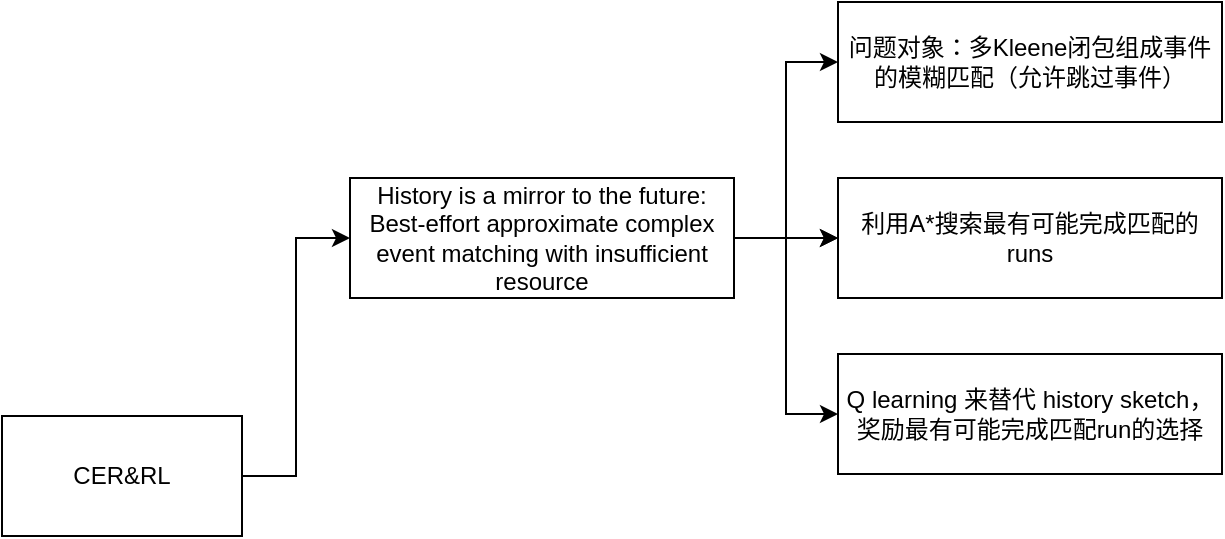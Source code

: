 <mxfile version="24.7.3" type="github">
  <diagram name="第 1 页" id="O8hsLUw52cin_FRzYxNW">
    <mxGraphModel dx="1026" dy="651" grid="0" gridSize="10" guides="1" tooltips="1" connect="1" arrows="1" fold="1" page="0" pageScale="1" pageWidth="1200" pageHeight="1920" math="0" shadow="0">
      <root>
        <mxCell id="0" />
        <mxCell id="1" parent="0" />
        <mxCell id="wioiAYtGRYJXvaGIT6RL-3" value="" style="edgeStyle=orthogonalEdgeStyle;rounded=0;orthogonalLoop=1;jettySize=auto;html=1;entryX=0;entryY=0.5;entryDx=0;entryDy=0;" edge="1" parent="1" source="wioiAYtGRYJXvaGIT6RL-1" target="wioiAYtGRYJXvaGIT6RL-2">
          <mxGeometry relative="1" as="geometry" />
        </mxCell>
        <mxCell id="wioiAYtGRYJXvaGIT6RL-1" value="CER&amp;amp;RL" style="rounded=0;whiteSpace=wrap;html=1;" vertex="1" parent="1">
          <mxGeometry x="207" y="228" width="120" height="60" as="geometry" />
        </mxCell>
        <mxCell id="wioiAYtGRYJXvaGIT6RL-5" value="" style="edgeStyle=orthogonalEdgeStyle;rounded=0;orthogonalLoop=1;jettySize=auto;html=1;entryX=0;entryY=0.5;entryDx=0;entryDy=0;" edge="1" parent="1" source="wioiAYtGRYJXvaGIT6RL-2" target="wioiAYtGRYJXvaGIT6RL-4">
          <mxGeometry relative="1" as="geometry" />
        </mxCell>
        <mxCell id="wioiAYtGRYJXvaGIT6RL-7" value="" style="edgeStyle=orthogonalEdgeStyle;rounded=0;orthogonalLoop=1;jettySize=auto;html=1;" edge="1" parent="1" source="wioiAYtGRYJXvaGIT6RL-2" target="wioiAYtGRYJXvaGIT6RL-6">
          <mxGeometry relative="1" as="geometry" />
        </mxCell>
        <mxCell id="wioiAYtGRYJXvaGIT6RL-8" value="" style="edgeStyle=orthogonalEdgeStyle;rounded=0;orthogonalLoop=1;jettySize=auto;html=1;" edge="1" parent="1" source="wioiAYtGRYJXvaGIT6RL-2" target="wioiAYtGRYJXvaGIT6RL-6">
          <mxGeometry relative="1" as="geometry" />
        </mxCell>
        <mxCell id="wioiAYtGRYJXvaGIT6RL-10" style="edgeStyle=orthogonalEdgeStyle;rounded=0;orthogonalLoop=1;jettySize=auto;html=1;entryX=0;entryY=0.5;entryDx=0;entryDy=0;" edge="1" parent="1" source="wioiAYtGRYJXvaGIT6RL-2" target="wioiAYtGRYJXvaGIT6RL-9">
          <mxGeometry relative="1" as="geometry" />
        </mxCell>
        <mxCell id="wioiAYtGRYJXvaGIT6RL-2" value="History is a mirror to the future: Best-effort approximate complex event matching with insufficient resource" style="rounded=0;whiteSpace=wrap;html=1;" vertex="1" parent="1">
          <mxGeometry x="381" y="109" width="192" height="60" as="geometry" />
        </mxCell>
        <mxCell id="wioiAYtGRYJXvaGIT6RL-4" value="问题对象：多Kleene闭包组成事件的模糊匹配（允许跳过事件）" style="rounded=0;whiteSpace=wrap;html=1;" vertex="1" parent="1">
          <mxGeometry x="625" y="21" width="192" height="60" as="geometry" />
        </mxCell>
        <mxCell id="wioiAYtGRYJXvaGIT6RL-6" value="利用A*搜索最有可能完成匹配的runs" style="rounded=0;whiteSpace=wrap;html=1;" vertex="1" parent="1">
          <mxGeometry x="625" y="109" width="192" height="60" as="geometry" />
        </mxCell>
        <mxCell id="wioiAYtGRYJXvaGIT6RL-9" value="Q learning 来替代 history sketch，奖励最有可能完成匹配run的选择" style="rounded=0;whiteSpace=wrap;html=1;" vertex="1" parent="1">
          <mxGeometry x="625" y="197" width="192" height="60" as="geometry" />
        </mxCell>
      </root>
    </mxGraphModel>
  </diagram>
</mxfile>
